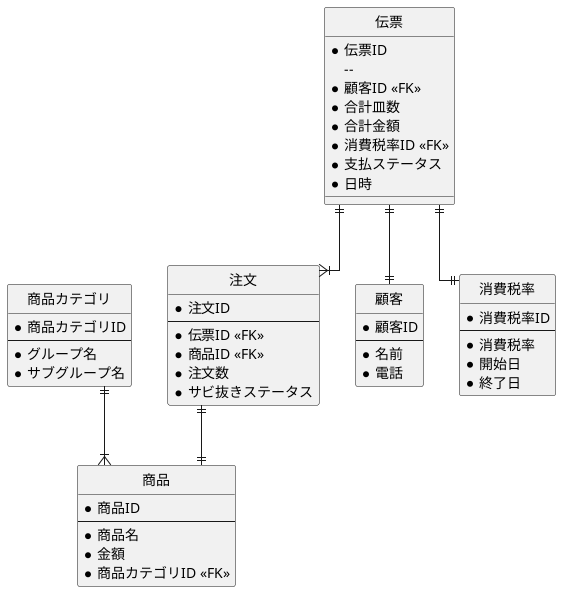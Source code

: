 @startuml refactor-references-table


' hide the spot
hide circle
' avoid problems with angled crows feet
skinparam linetype ortho

entity 注文 {
  *注文ID
  --
  *伝票ID <<FK>>
  *商品ID <<FK>>
  *注文数
  *サビ抜きステータス
}

entity 顧客 {
  *顧客ID
  --
  *名前
  *電話
}

entity 商品 {
  *商品ID
  --
  *商品名
  *金額
  *商品カテゴリID <<FK>>
}

entity 商品カテゴリ {
  *商品カテゴリID
  --
  *グループ名
  *サブグループ名
}

entity 伝票 {
  *伝票ID
  -- 
  *顧客ID <<FK>>
  *合計皿数
  *合計金額
  *消費税率ID <<FK>>
  *支払ステータス
  *日時
}

entity 消費税率 {
  *消費税率ID
  --
  *消費税率
  *開始日
  *終了日
}

商品カテゴリ ||--|{ 商品
注文 ||--|| 商品
伝票 ||--|| 顧客
伝票 ||--|{ 注文
伝票 ||--|| 消費税率

@enduml
